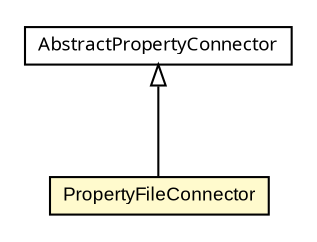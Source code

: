 #!/usr/local/bin/dot
#
# Class diagram 
# Generated by UmlGraph version 4.6 (http://www.spinellis.gr/sw/umlgraph)
#

digraph G {
	edge [fontname="arial",fontsize=10,labelfontname="arial",labelfontsize=10];
	node [fontname="arial",fontsize=10,shape=plaintext];
	// org.settings4j.connector.PropertyFileConnector
	c925 [label=<<table border="0" cellborder="1" cellspacing="0" cellpadding="2" port="p" bgcolor="lemonChiffon" href="./PropertyFileConnector.html">
		<tr><td><table border="0" cellspacing="0" cellpadding="1">
			<tr><td> PropertyFileConnector </td></tr>
		</table></td></tr>
		</table>>, fontname="arial", fontcolor="black", fontsize=9.0];
	// org.settings4j.connector.AbstractPropertyConnector
	c931 [label=<<table border="0" cellborder="1" cellspacing="0" cellpadding="2" port="p" href="./AbstractPropertyConnector.html">
		<tr><td><table border="0" cellspacing="0" cellpadding="1">
			<tr><td><font face="ariali"> AbstractPropertyConnector </font></td></tr>
		</table></td></tr>
		</table>>, fontname="arial", fontcolor="black", fontsize=9.0];
	//org.settings4j.connector.PropertyFileConnector extends org.settings4j.connector.AbstractPropertyConnector
	c931:p -> c925:p [dir=back,arrowtail=empty];
}


